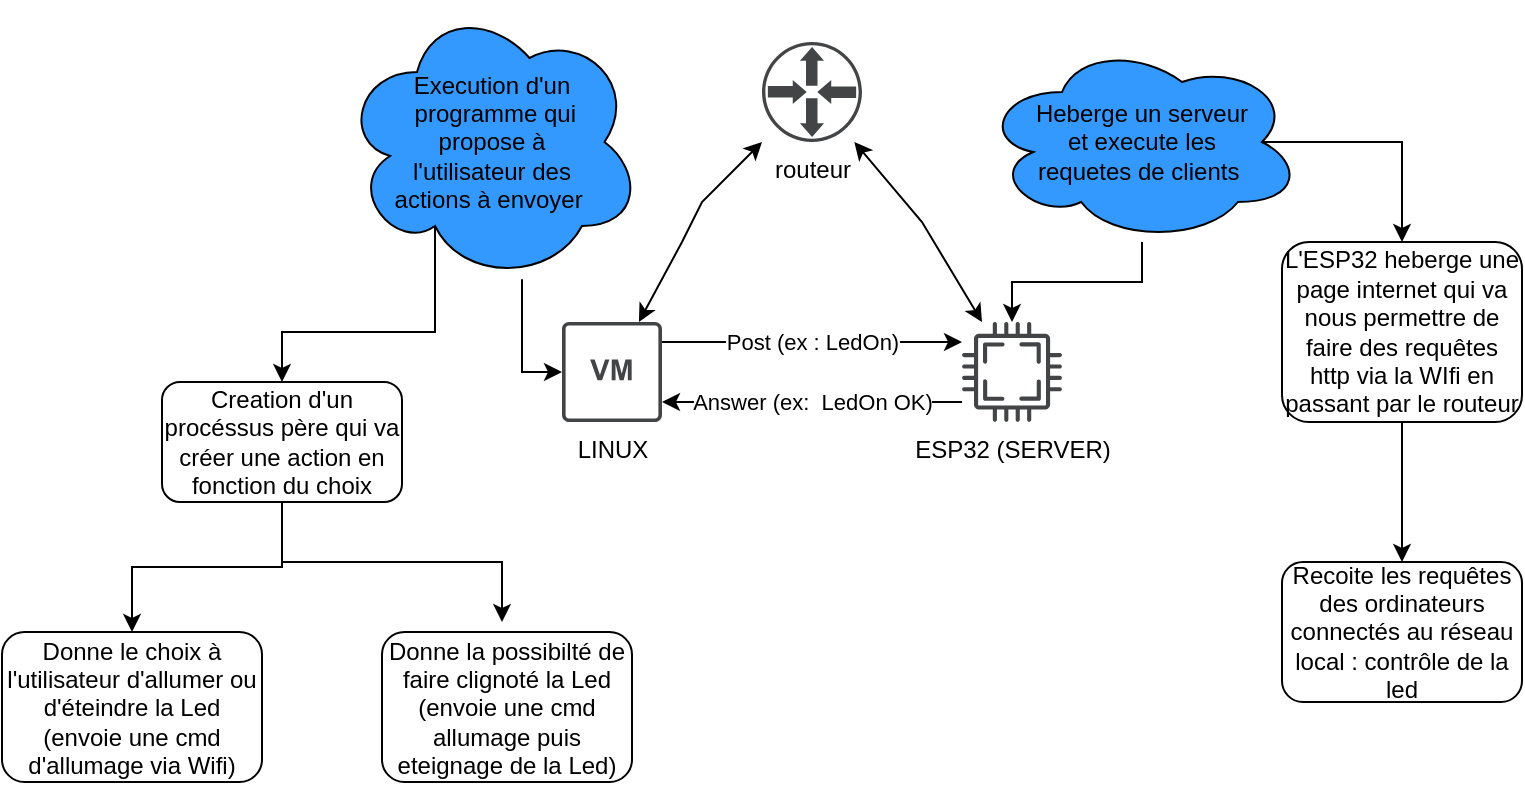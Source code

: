 <mxfile version="20.3.0" type="device"><diagram id="tgG0poylqYZQk6PP_6Wy" name="Page-1"><mxGraphModel dx="1182" dy="745" grid="1" gridSize="10" guides="1" tooltips="1" connect="1" arrows="1" fold="1" page="1" pageScale="1" pageWidth="827" pageHeight="1169" math="0" shadow="0"><root><mxCell id="0"/><mxCell id="1" parent="0"/><mxCell id="A1x0vw1i2cPQCRP7OqZr-22" value="Answer (ex:&amp;nbsp; LedOn OK)" style="edgeStyle=orthogonalEdgeStyle;rounded=0;orthogonalLoop=1;jettySize=auto;html=1;" parent="1" source="A1x0vw1i2cPQCRP7OqZr-1" target="A1x0vw1i2cPQCRP7OqZr-4" edge="1"><mxGeometry relative="1" as="geometry"><Array as="points"><mxPoint x="360" y="410"/><mxPoint x="360" y="410"/></Array></mxGeometry></mxCell><mxCell id="A1x0vw1i2cPQCRP7OqZr-1" value="ESP32 (SERVER)" style="sketch=0;pointerEvents=1;shadow=0;dashed=0;html=1;strokeColor=none;fillColor=#434445;aspect=fixed;labelPosition=center;verticalLabelPosition=bottom;verticalAlign=top;align=center;outlineConnect=0;shape=mxgraph.vvd.cpu;" parent="1" vertex="1"><mxGeometry x="500" y="370" width="50" height="50" as="geometry"/></mxCell><mxCell id="A1x0vw1i2cPQCRP7OqZr-21" value="Post (ex : LedOn)" style="edgeStyle=orthogonalEdgeStyle;rounded=0;orthogonalLoop=1;jettySize=auto;html=1;" parent="1" source="A1x0vw1i2cPQCRP7OqZr-4" target="A1x0vw1i2cPQCRP7OqZr-1" edge="1"><mxGeometry relative="1" as="geometry"><Array as="points"><mxPoint x="430" y="380"/><mxPoint x="430" y="380"/></Array></mxGeometry></mxCell><mxCell id="A1x0vw1i2cPQCRP7OqZr-4" value="LINUX" style="sketch=0;pointerEvents=1;shadow=0;dashed=0;html=1;strokeColor=none;fillColor=#434445;aspect=fixed;labelPosition=center;verticalLabelPosition=bottom;verticalAlign=top;align=center;outlineConnect=0;shape=mxgraph.vvd.virtual_machine;" parent="1" vertex="1"><mxGeometry x="300" y="370" width="50" height="50" as="geometry"/></mxCell><mxCell id="A1x0vw1i2cPQCRP7OqZr-5" value="routeur" style="sketch=0;pointerEvents=1;shadow=0;dashed=0;html=1;strokeColor=none;fillColor=#434445;aspect=fixed;labelPosition=center;verticalLabelPosition=bottom;verticalAlign=top;align=center;outlineConnect=0;shape=mxgraph.vvd.physical_upstream_router;" parent="1" vertex="1"><mxGeometry x="400" y="230" width="50" height="50" as="geometry"/></mxCell><mxCell id="A1x0vw1i2cPQCRP7OqZr-6" value="" style="endArrow=classic;startArrow=classic;html=1;rounded=0;" parent="1" source="A1x0vw1i2cPQCRP7OqZr-4" target="A1x0vw1i2cPQCRP7OqZr-5" edge="1"><mxGeometry width="50" height="50" relative="1" as="geometry"><mxPoint x="340" y="360" as="sourcePoint"/><mxPoint x="420" y="380" as="targetPoint"/><Array as="points"><mxPoint x="360" y="330"/><mxPoint x="370" y="310"/></Array></mxGeometry></mxCell><mxCell id="A1x0vw1i2cPQCRP7OqZr-7" value="" style="endArrow=classic;startArrow=classic;html=1;rounded=0;" parent="1" source="A1x0vw1i2cPQCRP7OqZr-1" target="A1x0vw1i2cPQCRP7OqZr-5" edge="1"><mxGeometry width="50" height="50" relative="1" as="geometry"><mxPoint x="450" y="350" as="sourcePoint"/><mxPoint x="500" y="300" as="targetPoint"/><Array as="points"><mxPoint x="480" y="320"/></Array></mxGeometry></mxCell><mxCell id="A1x0vw1i2cPQCRP7OqZr-24" style="edgeStyle=orthogonalEdgeStyle;rounded=0;orthogonalLoop=1;jettySize=auto;html=1;fontSize=12;fillColor=#3399FF;" parent="1" source="A1x0vw1i2cPQCRP7OqZr-23" target="A1x0vw1i2cPQCRP7OqZr-1" edge="1"><mxGeometry relative="1" as="geometry"/></mxCell><mxCell id="hI_OlTcCq6DWctNwAVDg-8" style="edgeStyle=orthogonalEdgeStyle;rounded=0;orthogonalLoop=1;jettySize=auto;html=1;exitX=0.875;exitY=0.5;exitDx=0;exitDy=0;exitPerimeter=0;entryX=0.5;entryY=0;entryDx=0;entryDy=0;" edge="1" parent="1" source="A1x0vw1i2cPQCRP7OqZr-23" target="hI_OlTcCq6DWctNwAVDg-7"><mxGeometry relative="1" as="geometry"><Array as="points"><mxPoint x="720" y="280"/></Array></mxGeometry></mxCell><mxCell id="A1x0vw1i2cPQCRP7OqZr-23" value="&lt;font style=&quot;font-size: 12px;&quot;&gt;Heberge un serveur &lt;br&gt;et execute les &lt;br&gt;requetes de clients&amp;nbsp;&lt;/font&gt;" style="ellipse;shape=cloud;whiteSpace=wrap;html=1;fillColor=#3399FF;" parent="1" vertex="1"><mxGeometry x="510" y="230" width="160" height="100" as="geometry"/></mxCell><mxCell id="A1x0vw1i2cPQCRP7OqZr-26" style="edgeStyle=orthogonalEdgeStyle;rounded=0;orthogonalLoop=1;jettySize=auto;html=1;fontSize=12;fillColor=#3399FF;" parent="1" source="A1x0vw1i2cPQCRP7OqZr-25" target="A1x0vw1i2cPQCRP7OqZr-4" edge="1"><mxGeometry relative="1" as="geometry"><Array as="points"><mxPoint x="280" y="395"/></Array></mxGeometry></mxCell><mxCell id="hI_OlTcCq6DWctNwAVDg-2" style="edgeStyle=orthogonalEdgeStyle;rounded=0;orthogonalLoop=1;jettySize=auto;html=1;exitX=0.31;exitY=0.8;exitDx=0;exitDy=0;exitPerimeter=0;entryX=0.5;entryY=0;entryDx=0;entryDy=0;" edge="1" parent="1" source="A1x0vw1i2cPQCRP7OqZr-25" target="hI_OlTcCq6DWctNwAVDg-1"><mxGeometry relative="1" as="geometry"/></mxCell><mxCell id="A1x0vw1i2cPQCRP7OqZr-25" value="Execution d'un&lt;br&gt;&amp;nbsp;programme qui &lt;br&gt;propose à &lt;br&gt;l'utilisateur des &lt;br&gt;actions à envoyer&amp;nbsp;" style="ellipse;shape=cloud;whiteSpace=wrap;html=1;fontSize=12;fillColor=#3399FF;" parent="1" vertex="1"><mxGeometry x="190" y="210" width="150" height="140" as="geometry"/></mxCell><mxCell id="hI_OlTcCq6DWctNwAVDg-5" style="edgeStyle=orthogonalEdgeStyle;rounded=0;orthogonalLoop=1;jettySize=auto;html=1;exitX=0.5;exitY=1;exitDx=0;exitDy=0;entryX=0.5;entryY=0;entryDx=0;entryDy=0;" edge="1" parent="1" source="hI_OlTcCq6DWctNwAVDg-1" target="hI_OlTcCq6DWctNwAVDg-3"><mxGeometry relative="1" as="geometry"/></mxCell><mxCell id="hI_OlTcCq6DWctNwAVDg-6" style="edgeStyle=orthogonalEdgeStyle;rounded=0;orthogonalLoop=1;jettySize=auto;html=1;exitX=0.5;exitY=1;exitDx=0;exitDy=0;" edge="1" parent="1" source="hI_OlTcCq6DWctNwAVDg-1"><mxGeometry relative="1" as="geometry"><mxPoint x="270" y="520" as="targetPoint"/><Array as="points"><mxPoint x="160" y="490"/><mxPoint x="270" y="490"/></Array></mxGeometry></mxCell><mxCell id="hI_OlTcCq6DWctNwAVDg-1" value="Creation d'un procéssus père qui va créer une action en fonction du choix" style="rounded=1;whiteSpace=wrap;html=1;" vertex="1" parent="1"><mxGeometry x="100" y="400" width="120" height="60" as="geometry"/></mxCell><mxCell id="hI_OlTcCq6DWctNwAVDg-3" value="Donne le choix à l'utilisateur d'allumer ou d'éteindre la Led (envoie une cmd d'allumage via Wifi)" style="rounded=1;whiteSpace=wrap;html=1;" vertex="1" parent="1"><mxGeometry x="20" y="525" width="130" height="75" as="geometry"/></mxCell><mxCell id="hI_OlTcCq6DWctNwAVDg-4" value="Donne la possibilté de faire clignoté la Led (envoie une cmd allumage puis eteignage de la Led)" style="rounded=1;whiteSpace=wrap;html=1;" vertex="1" parent="1"><mxGeometry x="210" y="525" width="125" height="75" as="geometry"/></mxCell><mxCell id="hI_OlTcCq6DWctNwAVDg-10" style="edgeStyle=orthogonalEdgeStyle;rounded=0;orthogonalLoop=1;jettySize=auto;html=1;exitX=0.5;exitY=1;exitDx=0;exitDy=0;entryX=0.5;entryY=0;entryDx=0;entryDy=0;" edge="1" parent="1" source="hI_OlTcCq6DWctNwAVDg-7" target="hI_OlTcCq6DWctNwAVDg-9"><mxGeometry relative="1" as="geometry"/></mxCell><mxCell id="hI_OlTcCq6DWctNwAVDg-7" value="L'ESP32 heberge une page internet qui va nous permettre de faire des requêtes http via la WIfi en passant par le routeur" style="rounded=1;whiteSpace=wrap;html=1;" vertex="1" parent="1"><mxGeometry x="660" y="330" width="120" height="90" as="geometry"/></mxCell><mxCell id="hI_OlTcCq6DWctNwAVDg-9" value="Recoite les requêtes des ordinateurs connectés au réseau local : contrôle de la led" style="rounded=1;whiteSpace=wrap;html=1;" vertex="1" parent="1"><mxGeometry x="660" y="490" width="120" height="70" as="geometry"/></mxCell></root></mxGraphModel></diagram></mxfile>
